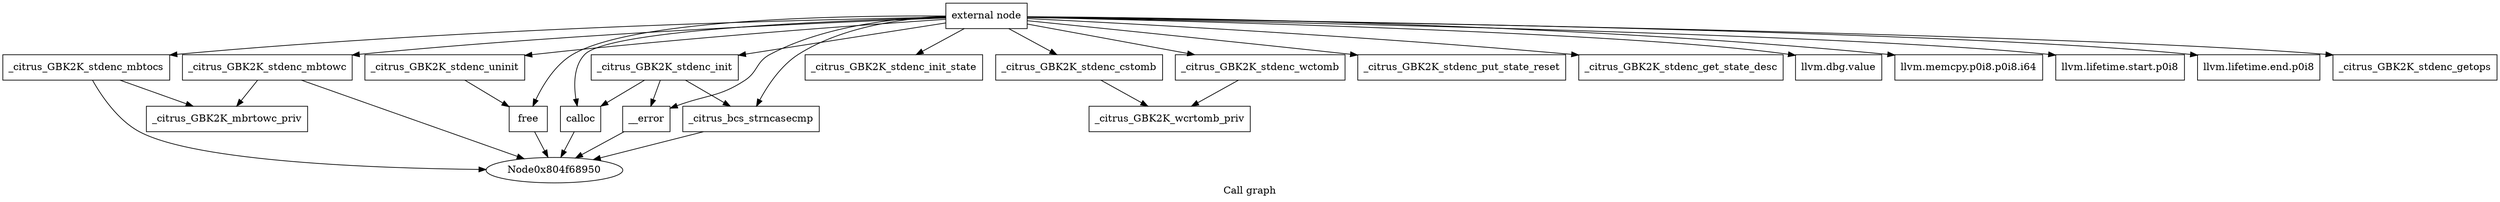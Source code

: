 digraph "Call graph" {
	label="Call graph";

	Node0x804f68920 [shape=record,label="{external node}"];
	Node0x804f68920 -> Node0x804f689b0;
	Node0x804f68920 -> Node0x804f68b30;
	Node0x804f68920 -> Node0x804f68bf0;
	Node0x804f68920 -> Node0x804f68c50;
	Node0x804f68920 -> Node0x804f68d10;
	Node0x804f68920 -> Node0x804f68dd0;
	Node0x804f68920 -> Node0x804f68e30;
	Node0x804f68920 -> Node0x804f68e90;
	Node0x804f68920 -> Node0x804f68ef0;
	Node0x804f68920 -> Node0x804f68f50;
	Node0x804f68920 -> Node0x804f68fb0;
	Node0x804f68920 -> Node0x804f69010;
	Node0x804f68920 -> Node0x804f69070;
	Node0x804f68920 -> Node0x804f68b90;
	Node0x804f68920 -> Node0x804f68a10;
	Node0x804f68920 -> Node0x804f68a70;
	Node0x804f68920 -> Node0x804f68ad0;
	Node0x804f68920 -> Node0x804f690d0;
	Node0x804f689b0 [shape=record,label="{_citrus_GBK2K_stdenc_init}"];
	Node0x804f689b0 -> Node0x804f68a10;
	Node0x804f689b0 -> Node0x804f68a70;
	Node0x804f689b0 -> Node0x804f68ad0;
	Node0x804f68b30 [shape=record,label="{_citrus_GBK2K_stdenc_uninit}"];
	Node0x804f68b30 -> Node0x804f68b90;
	Node0x804f68bf0 [shape=record,label="{_citrus_GBK2K_stdenc_init_state}"];
	Node0x804f68c50 [shape=record,label="{_citrus_GBK2K_stdenc_mbtocs}"];
	Node0x804f68c50 -> Node0x804f68cb0;
	Node0x804f68c50 -> Node0x804f68950;
	Node0x804f68d10 [shape=record,label="{_citrus_GBK2K_stdenc_cstomb}"];
	Node0x804f68d10 -> Node0x804f68d70;
	Node0x804f68dd0 [shape=record,label="{_citrus_GBK2K_stdenc_mbtowc}"];
	Node0x804f68dd0 -> Node0x804f68cb0;
	Node0x804f68dd0 -> Node0x804f68950;
	Node0x804f68e30 [shape=record,label="{_citrus_GBK2K_stdenc_wctomb}"];
	Node0x804f68e30 -> Node0x804f68d70;
	Node0x804f68e90 [shape=record,label="{_citrus_GBK2K_stdenc_put_state_reset}"];
	Node0x804f68ef0 [shape=record,label="{_citrus_GBK2K_stdenc_get_state_desc}"];
	Node0x804f68f50 [shape=record,label="{llvm.dbg.value}"];
	Node0x804f68d70 [shape=record,label="{_citrus_GBK2K_wcrtomb_priv}"];
	Node0x804f68fb0 [shape=record,label="{llvm.memcpy.p0i8.p0i8.i64}"];
	Node0x804f68cb0 [shape=record,label="{_citrus_GBK2K_mbrtowc_priv}"];
	Node0x804f69010 [shape=record,label="{llvm.lifetime.start.p0i8}"];
	Node0x804f69070 [shape=record,label="{llvm.lifetime.end.p0i8}"];
	Node0x804f68b90 [shape=record,label="{free}"];
	Node0x804f68b90 -> Node0x804f68950;
	Node0x804f68a10 [shape=record,label="{calloc}"];
	Node0x804f68a10 -> Node0x804f68950;
	Node0x804f68a70 [shape=record,label="{__error}"];
	Node0x804f68a70 -> Node0x804f68950;
	Node0x804f68ad0 [shape=record,label="{_citrus_bcs_strncasecmp}"];
	Node0x804f68ad0 -> Node0x804f68950;
	Node0x804f690d0 [shape=record,label="{_citrus_GBK2K_stdenc_getops}"];
}
